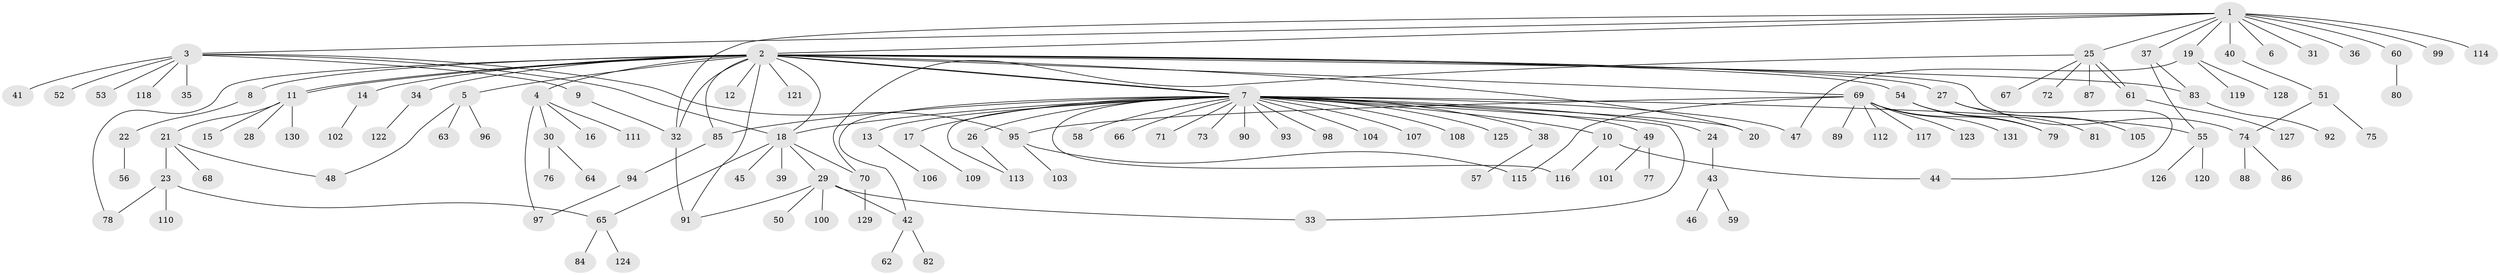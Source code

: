 // coarse degree distribution, {13: 0.009708737864077669, 23: 0.009708737864077669, 8: 0.02912621359223301, 4: 0.04854368932038835, 1: 0.5922330097087378, 30: 0.009708737864077669, 2: 0.1941747572815534, 3: 0.06796116504854369, 6: 0.019417475728155338, 5: 0.009708737864077669, 9: 0.009708737864077669}
// Generated by graph-tools (version 1.1) at 2025/41/03/06/25 10:41:45]
// undirected, 131 vertices, 158 edges
graph export_dot {
graph [start="1"]
  node [color=gray90,style=filled];
  1;
  2;
  3;
  4;
  5;
  6;
  7;
  8;
  9;
  10;
  11;
  12;
  13;
  14;
  15;
  16;
  17;
  18;
  19;
  20;
  21;
  22;
  23;
  24;
  25;
  26;
  27;
  28;
  29;
  30;
  31;
  32;
  33;
  34;
  35;
  36;
  37;
  38;
  39;
  40;
  41;
  42;
  43;
  44;
  45;
  46;
  47;
  48;
  49;
  50;
  51;
  52;
  53;
  54;
  55;
  56;
  57;
  58;
  59;
  60;
  61;
  62;
  63;
  64;
  65;
  66;
  67;
  68;
  69;
  70;
  71;
  72;
  73;
  74;
  75;
  76;
  77;
  78;
  79;
  80;
  81;
  82;
  83;
  84;
  85;
  86;
  87;
  88;
  89;
  90;
  91;
  92;
  93;
  94;
  95;
  96;
  97;
  98;
  99;
  100;
  101;
  102;
  103;
  104;
  105;
  106;
  107;
  108;
  109;
  110;
  111;
  112;
  113;
  114;
  115;
  116;
  117;
  118;
  119;
  120;
  121;
  122;
  123;
  124;
  125;
  126;
  127;
  128;
  129;
  130;
  131;
  1 -- 2;
  1 -- 3;
  1 -- 6;
  1 -- 19;
  1 -- 25;
  1 -- 31;
  1 -- 32;
  1 -- 36;
  1 -- 37;
  1 -- 40;
  1 -- 60;
  1 -- 99;
  1 -- 114;
  2 -- 4;
  2 -- 5;
  2 -- 7;
  2 -- 7;
  2 -- 8;
  2 -- 11;
  2 -- 11;
  2 -- 12;
  2 -- 14;
  2 -- 18;
  2 -- 20;
  2 -- 27;
  2 -- 32;
  2 -- 34;
  2 -- 54;
  2 -- 69;
  2 -- 74;
  2 -- 78;
  2 -- 83;
  2 -- 85;
  2 -- 91;
  2 -- 121;
  3 -- 9;
  3 -- 18;
  3 -- 35;
  3 -- 41;
  3 -- 52;
  3 -- 53;
  3 -- 95;
  3 -- 118;
  4 -- 16;
  4 -- 30;
  4 -- 97;
  4 -- 111;
  5 -- 48;
  5 -- 63;
  5 -- 96;
  7 -- 10;
  7 -- 13;
  7 -- 17;
  7 -- 18;
  7 -- 20;
  7 -- 24;
  7 -- 26;
  7 -- 33;
  7 -- 38;
  7 -- 42;
  7 -- 47;
  7 -- 49;
  7 -- 55;
  7 -- 58;
  7 -- 66;
  7 -- 71;
  7 -- 73;
  7 -- 85;
  7 -- 90;
  7 -- 93;
  7 -- 98;
  7 -- 104;
  7 -- 107;
  7 -- 108;
  7 -- 113;
  7 -- 116;
  7 -- 125;
  8 -- 22;
  9 -- 32;
  10 -- 44;
  10 -- 116;
  11 -- 15;
  11 -- 21;
  11 -- 28;
  11 -- 130;
  13 -- 106;
  14 -- 102;
  17 -- 109;
  18 -- 29;
  18 -- 39;
  18 -- 45;
  18 -- 65;
  18 -- 70;
  19 -- 47;
  19 -- 119;
  19 -- 128;
  21 -- 23;
  21 -- 48;
  21 -- 68;
  22 -- 56;
  23 -- 65;
  23 -- 78;
  23 -- 110;
  24 -- 43;
  25 -- 61;
  25 -- 61;
  25 -- 67;
  25 -- 70;
  25 -- 72;
  25 -- 87;
  26 -- 113;
  27 -- 44;
  27 -- 105;
  29 -- 33;
  29 -- 42;
  29 -- 50;
  29 -- 91;
  29 -- 100;
  30 -- 64;
  30 -- 76;
  32 -- 91;
  34 -- 122;
  37 -- 55;
  37 -- 83;
  38 -- 57;
  40 -- 51;
  42 -- 62;
  42 -- 82;
  43 -- 46;
  43 -- 59;
  49 -- 77;
  49 -- 101;
  51 -- 74;
  51 -- 75;
  54 -- 79;
  54 -- 81;
  55 -- 120;
  55 -- 126;
  60 -- 80;
  61 -- 127;
  65 -- 84;
  65 -- 124;
  69 -- 79;
  69 -- 89;
  69 -- 95;
  69 -- 112;
  69 -- 115;
  69 -- 117;
  69 -- 123;
  69 -- 131;
  70 -- 129;
  74 -- 86;
  74 -- 88;
  83 -- 92;
  85 -- 94;
  94 -- 97;
  95 -- 103;
  95 -- 115;
}

